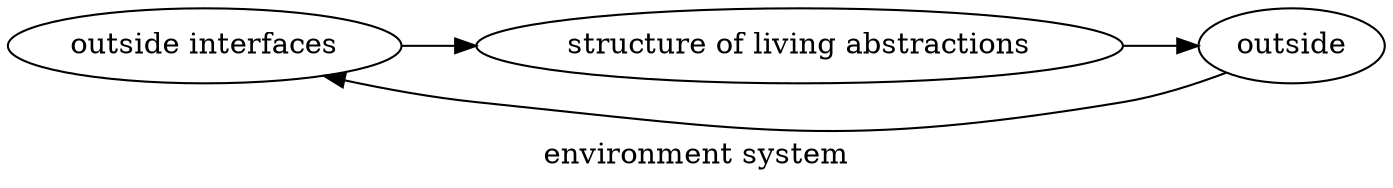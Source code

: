 /*
dot -Tsvg diagrams/environment-system.dot > diagrams-output/environment-system.svg
*/
digraph {
  label="environment system"
  rankdir=LR;

  "outside interfaces" -> "structure of living abstractions" -> "outside";
  "outside" -> "outside interfaces" [constraint=false];
}
